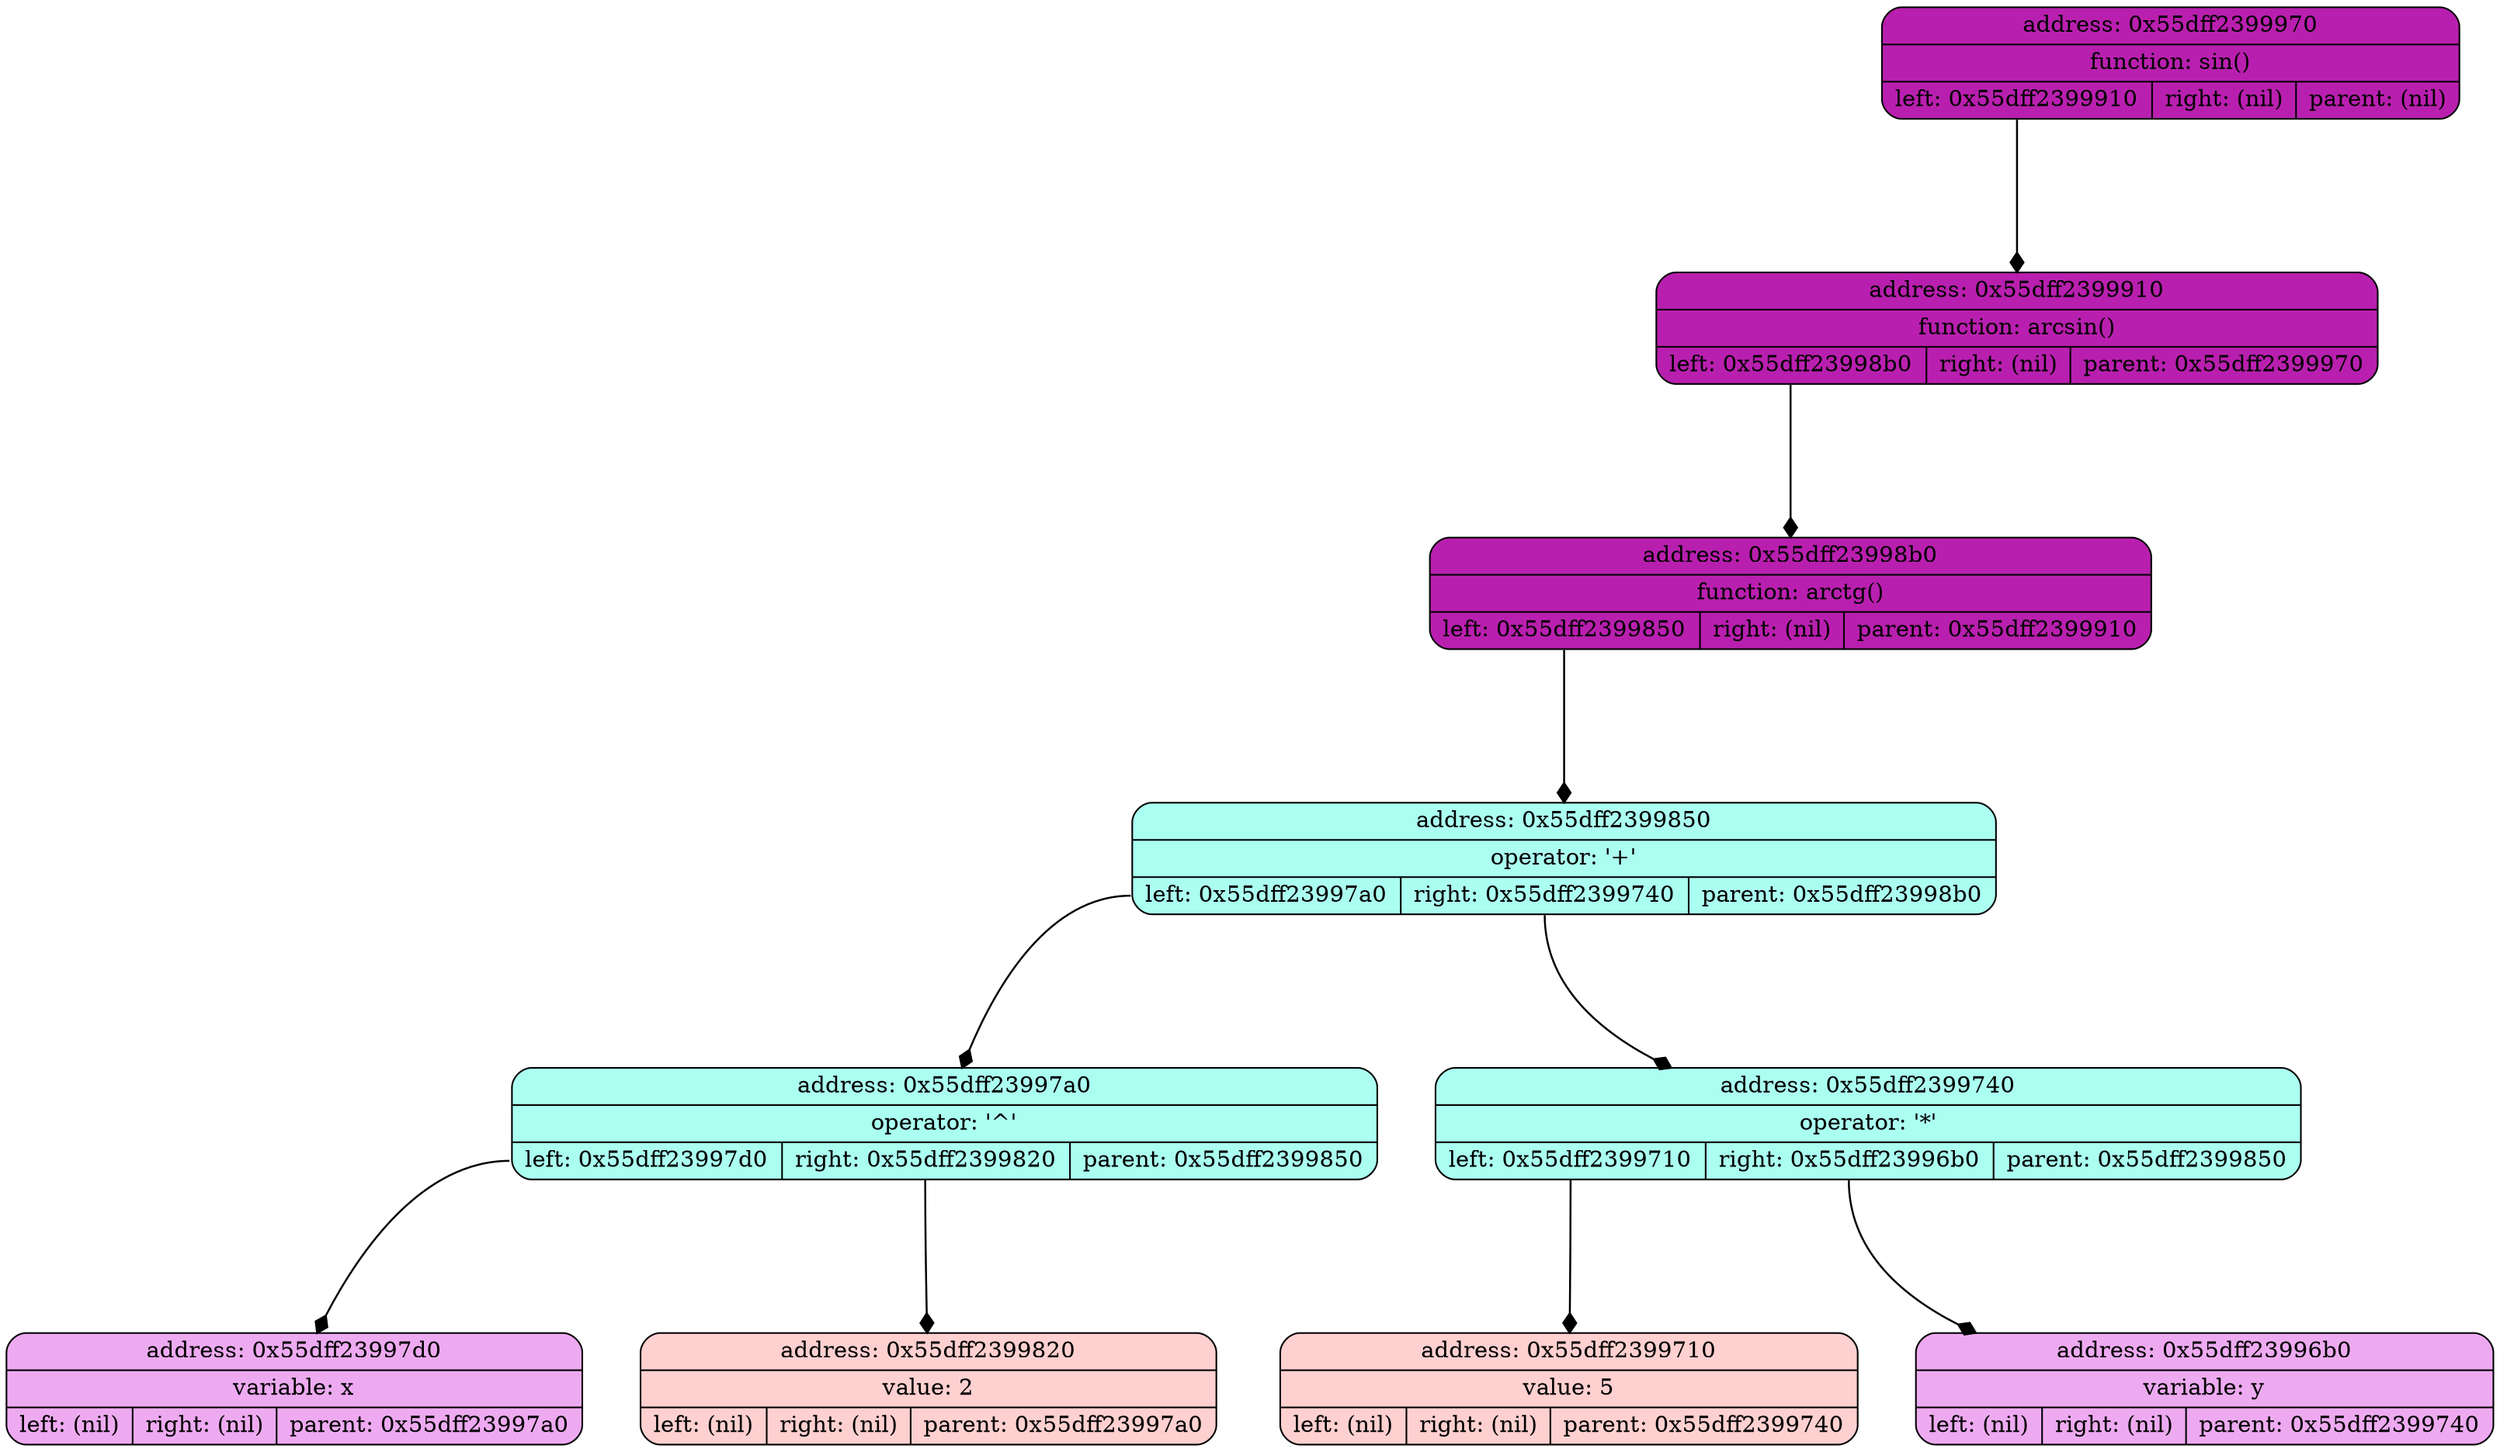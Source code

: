 digraph List {
	dpi = 100;
	fontname = "Comic Sans MS";
	fontsize = 20;
	rankdir  = TB;
graph [fillcolor = lightgreen, ranksep = 1.3, nodesep = 0.5, style = "rounded", color = green, penwidth = 2];
edge [color = black, arrowhead = diamond, arrowsize = 1, penwidth = 1.2];
node1 [shape = Mrecord, style = filled, fillcolor = "#B91FAF", label ="{address: 0x55dff2399970|function: sin()| { <ptr1> left: 0x55dff2399910| <ptr2> right: (nil)|parent: (nil)}}"]
node2 [shape = Mrecord, style = filled, fillcolor = "#B91FAF", label ="{address: 0x55dff2399970|function: sin()| { <ptr1> left: 0x55dff2399910| <ptr2> right: (nil)|parent: (nil)}}"]
node1: <ptr1> -> node2; 
node2 [shape = Mrecord, style = filled, fillcolor = "#B91FAF", label ="{address: 0x55dff2399910|function: arcsin()| { <ptr1> left: 0x55dff23998b0| <ptr2> right: (nil)|parent: 0x55dff2399970}}"]
node3 [shape = Mrecord, style = filled, fillcolor = "#B91FAF", label ="{address: 0x55dff2399910|function: arcsin()| { <ptr1> left: 0x55dff23998b0| <ptr2> right: (nil)|parent: 0x55dff2399970}}"]
node2: <ptr1> -> node3; 
node3 [shape = Mrecord, style = filled, fillcolor = "#B91FAF", label ="{address: 0x55dff23998b0|function: arctg()| { <ptr1> left: 0x55dff2399850| <ptr2> right: (nil)|parent: 0x55dff2399910}}"]
node4 [shape = Mrecord, style = filled, fillcolor = "#B91FAF", label ="{address: 0x55dff23998b0|function: arctg()| { <ptr1> left: 0x55dff2399850| <ptr2> right: (nil)|parent: 0x55dff2399910}}"]
node3: <ptr1> -> node4; 
node4 [shape = Mrecord, style = filled, fillcolor = "#ABFFF1", label ="{address: 0x55dff2399850|operator: '+'| { <ptr1> left: 0x55dff23997a0| <ptr2> right: 0x55dff2399740|parent: 0x55dff23998b0}}"]
node5 [shape = Mrecord, style = filled, fillcolor = "#ABFFF1", label ="{address: 0x55dff2399850|operator: '+'| { <ptr1> left: 0x55dff23997a0| <ptr2> right: 0x55dff2399740|parent: 0x55dff23998b0}}"]
node4: <ptr1> -> node5; node6 [shape = Mrecord, style = filled, fillcolor = "#ABFFF1", label ="{address: 0x55dff2399850|operator: '+'| { <ptr1> left: 0x55dff23997a0| <ptr2> right: 0x55dff2399740|parent: 0x55dff23998b0}}"]
node4: <ptr2> -> node6; 
node5 [shape = Mrecord, style = filled, fillcolor = "#ABFFF1", label ="{address: 0x55dff23997a0|operator: '^'| { <ptr1> left: 0x55dff23997d0| <ptr2> right: 0x55dff2399820|parent: 0x55dff2399850}}"]
node7 [shape = Mrecord, style = filled, fillcolor = "#ABFFF1", label ="{address: 0x55dff23997a0|operator: '^'| { <ptr1> left: 0x55dff23997d0| <ptr2> right: 0x55dff2399820|parent: 0x55dff2399850}}"]
node5: <ptr1> -> node7; node8 [shape = Mrecord, style = filled, fillcolor = "#ABFFF1", label ="{address: 0x55dff23997a0|operator: '^'| { <ptr1> left: 0x55dff23997d0| <ptr2> right: 0x55dff2399820|parent: 0x55dff2399850}}"]
node5: <ptr2> -> node8; 
node6 [shape = Mrecord, style = filled, fillcolor = "#ABFFF1", label ="{address: 0x55dff2399740|operator: '*'| { <ptr1> left: 0x55dff2399710| <ptr2> right: 0x55dff23996b0|parent: 0x55dff2399850}}"]
node9 [shape = Mrecord, style = filled, fillcolor = "#ABFFF1", label ="{address: 0x55dff2399740|operator: '*'| { <ptr1> left: 0x55dff2399710| <ptr2> right: 0x55dff23996b0|parent: 0x55dff2399850}}"]
node6: <ptr1> -> node9; node10 [shape = Mrecord, style = filled, fillcolor = "#ABFFF1", label ="{address: 0x55dff2399740|operator: '*'| { <ptr1> left: 0x55dff2399710| <ptr2> right: 0x55dff23996b0|parent: 0x55dff2399850}}"]
node6: <ptr2> -> node10; 
node7 [shape = Mrecord, style = filled, fillcolor = "#EEAAF1", label ="{address: 0x55dff23997d0|variable: x| { <ptr1> left: (nil)| <ptr2> right: (nil) |parent: 0x55dff23997a0}}"]

node8 [shape = Mrecord, style = filled, fillcolor = "#FFD0D0", label ="{address: 0x55dff2399820|value: 2| { <ptr1> left: (nil)| <ptr2> right: (nil)|parent: 0x55dff23997a0}}"]

node9 [shape = Mrecord, style = filled, fillcolor = "#FFD0D0", label ="{address: 0x55dff2399710|value: 5| { <ptr1> left: (nil)| <ptr2> right: (nil)|parent: 0x55dff2399740}}"]

node10 [shape = Mrecord, style = filled, fillcolor = "#EEAAF1", label ="{address: 0x55dff23996b0|variable: y| { <ptr1> left: (nil)| <ptr2> right: (nil) |parent: 0x55dff2399740}}"]

}